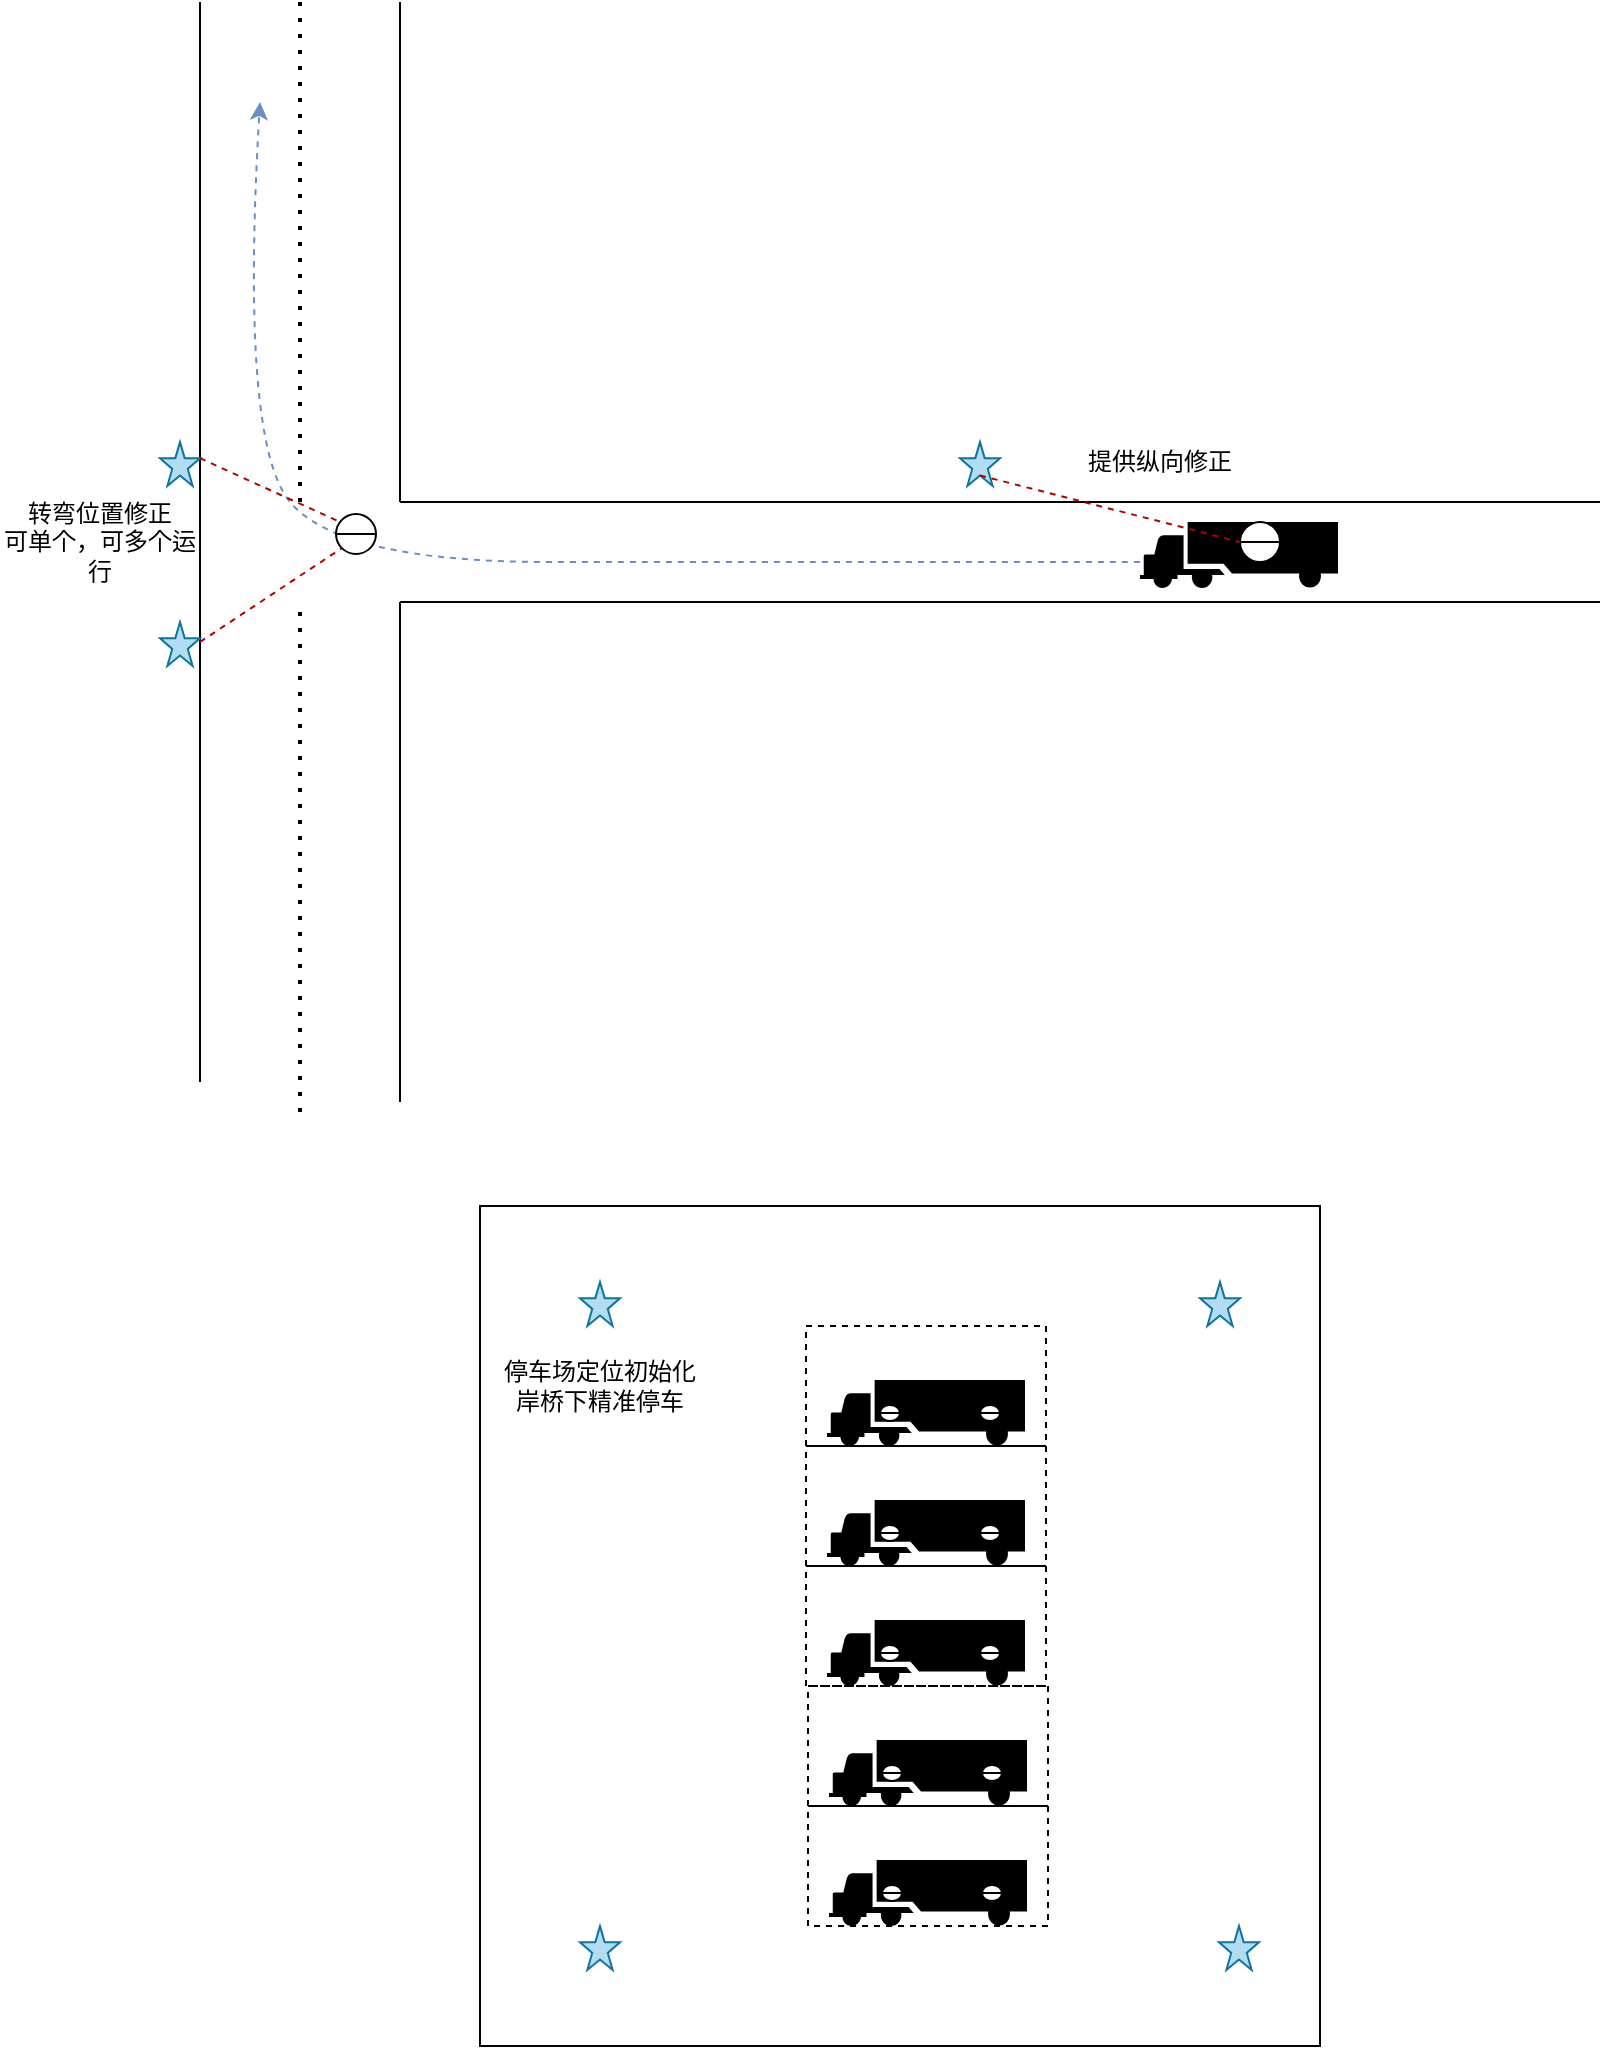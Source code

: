 <mxfile version="13.6.2" type="github">
  <diagram id="HZ2btel0L0PJrFDWXvJT" name="Page-1">
    <mxGraphModel dx="1188" dy="642" grid="1" gridSize="10" guides="1" tooltips="1" connect="1" arrows="1" fold="1" page="1" pageScale="1" pageWidth="827" pageHeight="1169" math="0" shadow="0">
      <root>
        <mxCell id="0" />
        <mxCell id="1" parent="0" />
        <mxCell id="HF_GWmNbyI7-O5OsoXKc-2" value="" style="shape=mxgraph.signs.transportation.truck_4;html=1;pointerEvents=1;fillColor=#000000;strokeColor=none;verticalLabelPosition=bottom;verticalAlign=top;align=center;" vertex="1" parent="1">
          <mxGeometry x="580" y="330" width="99" height="33" as="geometry" />
        </mxCell>
        <mxCell id="HF_GWmNbyI7-O5OsoXKc-3" value="" style="endArrow=none;html=1;" edge="1" parent="1">
          <mxGeometry width="50" height="50" relative="1" as="geometry">
            <mxPoint x="210" y="320" as="sourcePoint" />
            <mxPoint x="810" y="320" as="targetPoint" />
          </mxGeometry>
        </mxCell>
        <mxCell id="HF_GWmNbyI7-O5OsoXKc-4" value="" style="endArrow=none;html=1;" edge="1" parent="1">
          <mxGeometry width="50" height="50" relative="1" as="geometry">
            <mxPoint x="210" y="370" as="sourcePoint" />
            <mxPoint x="810" y="370" as="targetPoint" />
          </mxGeometry>
        </mxCell>
        <mxCell id="HF_GWmNbyI7-O5OsoXKc-5" value="" style="endArrow=none;html=1;" edge="1" parent="1">
          <mxGeometry width="50" height="50" relative="1" as="geometry">
            <mxPoint x="210" y="320" as="sourcePoint" />
            <mxPoint x="210" y="70" as="targetPoint" />
          </mxGeometry>
        </mxCell>
        <mxCell id="HF_GWmNbyI7-O5OsoXKc-6" value="" style="endArrow=none;html=1;" edge="1" parent="1">
          <mxGeometry width="50" height="50" relative="1" as="geometry">
            <mxPoint x="210" y="620" as="sourcePoint" />
            <mxPoint x="210" y="370" as="targetPoint" />
          </mxGeometry>
        </mxCell>
        <mxCell id="HF_GWmNbyI7-O5OsoXKc-7" value="" style="endArrow=none;dashed=1;html=1;dashPattern=1 3;strokeWidth=2;" edge="1" parent="1">
          <mxGeometry width="50" height="50" relative="1" as="geometry">
            <mxPoint x="160" y="320" as="sourcePoint" />
            <mxPoint x="160" y="70" as="targetPoint" />
          </mxGeometry>
        </mxCell>
        <mxCell id="HF_GWmNbyI7-O5OsoXKc-8" value="" style="endArrow=none;dashed=1;html=1;dashPattern=1 3;strokeWidth=2;" edge="1" parent="1">
          <mxGeometry width="50" height="50" relative="1" as="geometry">
            <mxPoint x="160" y="625" as="sourcePoint" />
            <mxPoint x="160" y="375" as="targetPoint" />
          </mxGeometry>
        </mxCell>
        <mxCell id="HF_GWmNbyI7-O5OsoXKc-9" value="" style="endArrow=none;html=1;" edge="1" parent="1">
          <mxGeometry width="50" height="50" relative="1" as="geometry">
            <mxPoint x="110" y="610" as="sourcePoint" />
            <mxPoint x="110" y="70" as="targetPoint" />
          </mxGeometry>
        </mxCell>
        <mxCell id="HF_GWmNbyI7-O5OsoXKc-13" value="" style="curved=1;endArrow=classic;html=1;dashed=1;fillColor=#dae8fc;strokeColor=#6c8ebf;" edge="1" parent="1">
          <mxGeometry width="50" height="50" relative="1" as="geometry">
            <mxPoint x="580" y="350" as="sourcePoint" />
            <mxPoint x="140" y="120" as="targetPoint" />
            <Array as="points">
              <mxPoint x="390" y="350" />
              <mxPoint x="180" y="350" />
              <mxPoint x="130" y="290" />
            </Array>
          </mxGeometry>
        </mxCell>
        <mxCell id="HF_GWmNbyI7-O5OsoXKc-14" value="" style="verticalLabelPosition=bottom;verticalAlign=top;html=1;shape=mxgraph.basic.star;fillColor=#b1ddf0;strokeColor=#10739e;" vertex="1" parent="1">
          <mxGeometry x="490" y="290" width="20" height="22" as="geometry" />
        </mxCell>
        <mxCell id="HF_GWmNbyI7-O5OsoXKc-19" value="" style="shape=lineEllipse;perimeter=ellipsePerimeter;whiteSpace=wrap;html=1;backgroundOutline=1;" vertex="1" parent="1">
          <mxGeometry x="630" y="330" width="20" height="20" as="geometry" />
        </mxCell>
        <mxCell id="HF_GWmNbyI7-O5OsoXKc-20" value="" style="verticalLabelPosition=bottom;verticalAlign=top;html=1;shape=mxgraph.basic.star;fillColor=#b1ddf0;strokeColor=#10739e;" vertex="1" parent="1">
          <mxGeometry x="90" y="290" width="20" height="22" as="geometry" />
        </mxCell>
        <mxCell id="HF_GWmNbyI7-O5OsoXKc-21" value="" style="verticalLabelPosition=bottom;verticalAlign=top;html=1;shape=mxgraph.basic.star;fillColor=#b1ddf0;strokeColor=#10739e;" vertex="1" parent="1">
          <mxGeometry x="90" y="380" width="20" height="22" as="geometry" />
        </mxCell>
        <mxCell id="HF_GWmNbyI7-O5OsoXKc-24" value="" style="endArrow=none;dashed=1;html=1;entryX=0;entryY=0.5;entryDx=0;entryDy=0;exitX=0.5;exitY=0.76;exitDx=0;exitDy=0;exitPerimeter=0;fillColor=#e51400;strokeColor=#B20000;" edge="1" parent="1" source="HF_GWmNbyI7-O5OsoXKc-14" target="HF_GWmNbyI7-O5OsoXKc-19">
          <mxGeometry width="50" height="50" relative="1" as="geometry">
            <mxPoint x="520" y="312" as="sourcePoint" />
            <mxPoint x="570" y="262" as="targetPoint" />
          </mxGeometry>
        </mxCell>
        <mxCell id="HF_GWmNbyI7-O5OsoXKc-26" value="提供纵向修正" style="text;html=1;strokeColor=none;fillColor=none;align=center;verticalAlign=middle;whiteSpace=wrap;rounded=0;" vertex="1" parent="1">
          <mxGeometry x="550" y="290" width="80" height="20" as="geometry" />
        </mxCell>
        <mxCell id="HF_GWmNbyI7-O5OsoXKc-27" value="转弯位置修正&lt;br&gt;可单个，可多个运行" style="text;html=1;strokeColor=none;fillColor=none;align=center;verticalAlign=middle;whiteSpace=wrap;rounded=0;" vertex="1" parent="1">
          <mxGeometry x="10" y="330" width="100" height="20" as="geometry" />
        </mxCell>
        <mxCell id="HF_GWmNbyI7-O5OsoXKc-29" value="" style="shape=lineEllipse;perimeter=ellipsePerimeter;whiteSpace=wrap;html=1;backgroundOutline=1;" vertex="1" parent="1">
          <mxGeometry x="178" y="326" width="20" height="20" as="geometry" />
        </mxCell>
        <mxCell id="HF_GWmNbyI7-O5OsoXKc-31" value="" style="endArrow=none;dashed=1;html=1;exitX=1;exitY=0.367;exitDx=0;exitDy=0;exitPerimeter=0;fillColor=#e51400;strokeColor=#B20000;" edge="1" parent="1" source="HF_GWmNbyI7-O5OsoXKc-20">
          <mxGeometry width="50" height="50" relative="1" as="geometry">
            <mxPoint x="110" y="310" as="sourcePoint" />
            <mxPoint x="180" y="330" as="targetPoint" />
          </mxGeometry>
        </mxCell>
        <mxCell id="HF_GWmNbyI7-O5OsoXKc-32" value="" style="endArrow=none;dashed=1;html=1;exitX=0.5;exitY=0.76;exitDx=0;exitDy=0;exitPerimeter=0;fillColor=#e51400;strokeColor=#B20000;entryX=0;entryY=1;entryDx=0;entryDy=0;" edge="1" parent="1" target="HF_GWmNbyI7-O5OsoXKc-29">
          <mxGeometry width="50" height="50" relative="1" as="geometry">
            <mxPoint x="110" y="390" as="sourcePoint" />
            <mxPoint x="180" y="410" as="targetPoint" />
          </mxGeometry>
        </mxCell>
        <mxCell id="HF_GWmNbyI7-O5OsoXKc-33" value="" style="shape=mxgraph.signs.transportation.truck_4;html=1;pointerEvents=1;fillColor=#000000;strokeColor=none;verticalLabelPosition=bottom;verticalAlign=top;align=center;" vertex="1" parent="1">
          <mxGeometry x="423.5" y="759" width="99" height="33" as="geometry" />
        </mxCell>
        <mxCell id="HF_GWmNbyI7-O5OsoXKc-34" value="" style="verticalLabelPosition=bottom;verticalAlign=top;html=1;shape=mxgraph.basic.star;fillColor=#b1ddf0;strokeColor=#10739e;" vertex="1" parent="1">
          <mxGeometry x="300" y="710" width="20" height="22" as="geometry" />
        </mxCell>
        <mxCell id="HF_GWmNbyI7-O5OsoXKc-35" value="" style="verticalLabelPosition=bottom;verticalAlign=top;html=1;shape=mxgraph.basic.star;fillColor=#b1ddf0;strokeColor=#10739e;" vertex="1" parent="1">
          <mxGeometry x="300" y="1032" width="20" height="22" as="geometry" />
        </mxCell>
        <mxCell id="HF_GWmNbyI7-O5OsoXKc-36" value="" style="verticalLabelPosition=bottom;verticalAlign=top;html=1;shape=mxgraph.basic.star;fillColor=#b1ddf0;strokeColor=#10739e;" vertex="1" parent="1">
          <mxGeometry x="619.5" y="1032" width="20" height="22" as="geometry" />
        </mxCell>
        <mxCell id="HF_GWmNbyI7-O5OsoXKc-37" value="" style="verticalLabelPosition=bottom;verticalAlign=top;html=1;shape=mxgraph.basic.star;fillColor=#b1ddf0;strokeColor=#10739e;" vertex="1" parent="1">
          <mxGeometry x="610" y="710" width="20" height="22" as="geometry" />
        </mxCell>
        <mxCell id="HF_GWmNbyI7-O5OsoXKc-40" value="" style="rounded=0;whiteSpace=wrap;html=1;fillColor=none;dashed=1;" vertex="1" parent="1">
          <mxGeometry x="413" y="732" width="120" height="60" as="geometry" />
        </mxCell>
        <mxCell id="HF_GWmNbyI7-O5OsoXKc-48" value="" style="shape=lineEllipse;perimeter=ellipsePerimeter;whiteSpace=wrap;html=1;backgroundOutline=1;" vertex="1" parent="1">
          <mxGeometry x="450" y="771.5" width="10" height="8" as="geometry" />
        </mxCell>
        <mxCell id="HF_GWmNbyI7-O5OsoXKc-49" value="" style="shape=lineEllipse;perimeter=ellipsePerimeter;whiteSpace=wrap;html=1;backgroundOutline=1;" vertex="1" parent="1">
          <mxGeometry x="500" y="771.5" width="10" height="8" as="geometry" />
        </mxCell>
        <mxCell id="HF_GWmNbyI7-O5OsoXKc-52" value="" style="shape=mxgraph.signs.transportation.truck_4;html=1;pointerEvents=1;fillColor=#000000;strokeColor=none;verticalLabelPosition=bottom;verticalAlign=top;align=center;" vertex="1" parent="1">
          <mxGeometry x="423.5" y="819" width="99" height="33" as="geometry" />
        </mxCell>
        <mxCell id="HF_GWmNbyI7-O5OsoXKc-53" value="" style="rounded=0;whiteSpace=wrap;html=1;fillColor=none;dashed=1;" vertex="1" parent="1">
          <mxGeometry x="413" y="792" width="120" height="60" as="geometry" />
        </mxCell>
        <mxCell id="HF_GWmNbyI7-O5OsoXKc-54" value="" style="shape=lineEllipse;perimeter=ellipsePerimeter;whiteSpace=wrap;html=1;backgroundOutline=1;" vertex="1" parent="1">
          <mxGeometry x="450" y="831.5" width="10" height="8" as="geometry" />
        </mxCell>
        <mxCell id="HF_GWmNbyI7-O5OsoXKc-55" value="" style="shape=lineEllipse;perimeter=ellipsePerimeter;whiteSpace=wrap;html=1;backgroundOutline=1;" vertex="1" parent="1">
          <mxGeometry x="500" y="831.5" width="10" height="8" as="geometry" />
        </mxCell>
        <mxCell id="HF_GWmNbyI7-O5OsoXKc-60" value="" style="shape=mxgraph.signs.transportation.truck_4;html=1;pointerEvents=1;fillColor=#000000;strokeColor=none;verticalLabelPosition=bottom;verticalAlign=top;align=center;" vertex="1" parent="1">
          <mxGeometry x="423.5" y="879" width="99" height="33" as="geometry" />
        </mxCell>
        <mxCell id="HF_GWmNbyI7-O5OsoXKc-61" value="" style="rounded=0;whiteSpace=wrap;html=1;fillColor=none;dashed=1;" vertex="1" parent="1">
          <mxGeometry x="413" y="852" width="120" height="60" as="geometry" />
        </mxCell>
        <mxCell id="HF_GWmNbyI7-O5OsoXKc-62" value="" style="shape=lineEllipse;perimeter=ellipsePerimeter;whiteSpace=wrap;html=1;backgroundOutline=1;" vertex="1" parent="1">
          <mxGeometry x="450" y="891.5" width="10" height="8" as="geometry" />
        </mxCell>
        <mxCell id="HF_GWmNbyI7-O5OsoXKc-63" value="" style="shape=lineEllipse;perimeter=ellipsePerimeter;whiteSpace=wrap;html=1;backgroundOutline=1;" vertex="1" parent="1">
          <mxGeometry x="500" y="891.5" width="10" height="8" as="geometry" />
        </mxCell>
        <mxCell id="HF_GWmNbyI7-O5OsoXKc-64" value="" style="shape=mxgraph.signs.transportation.truck_4;html=1;pointerEvents=1;fillColor=#000000;strokeColor=none;verticalLabelPosition=bottom;verticalAlign=top;align=center;" vertex="1" parent="1">
          <mxGeometry x="424.5" y="939" width="99" height="33" as="geometry" />
        </mxCell>
        <mxCell id="HF_GWmNbyI7-O5OsoXKc-65" value="" style="rounded=0;whiteSpace=wrap;html=1;fillColor=none;dashed=1;" vertex="1" parent="1">
          <mxGeometry x="414" y="912" width="120" height="60" as="geometry" />
        </mxCell>
        <mxCell id="HF_GWmNbyI7-O5OsoXKc-66" value="" style="shape=lineEllipse;perimeter=ellipsePerimeter;whiteSpace=wrap;html=1;backgroundOutline=1;" vertex="1" parent="1">
          <mxGeometry x="451" y="951.5" width="10" height="8" as="geometry" />
        </mxCell>
        <mxCell id="HF_GWmNbyI7-O5OsoXKc-67" value="" style="shape=lineEllipse;perimeter=ellipsePerimeter;whiteSpace=wrap;html=1;backgroundOutline=1;" vertex="1" parent="1">
          <mxGeometry x="501" y="951.5" width="10" height="8" as="geometry" />
        </mxCell>
        <mxCell id="HF_GWmNbyI7-O5OsoXKc-68" value="" style="shape=mxgraph.signs.transportation.truck_4;html=1;pointerEvents=1;fillColor=#000000;strokeColor=none;verticalLabelPosition=bottom;verticalAlign=top;align=center;" vertex="1" parent="1">
          <mxGeometry x="424.5" y="999" width="99" height="33" as="geometry" />
        </mxCell>
        <mxCell id="HF_GWmNbyI7-O5OsoXKc-69" value="" style="rounded=0;whiteSpace=wrap;html=1;fillColor=none;dashed=1;" vertex="1" parent="1">
          <mxGeometry x="414" y="972" width="120" height="60" as="geometry" />
        </mxCell>
        <mxCell id="HF_GWmNbyI7-O5OsoXKc-70" value="" style="shape=lineEllipse;perimeter=ellipsePerimeter;whiteSpace=wrap;html=1;backgroundOutline=1;" vertex="1" parent="1">
          <mxGeometry x="451" y="1011.5" width="10" height="8" as="geometry" />
        </mxCell>
        <mxCell id="HF_GWmNbyI7-O5OsoXKc-71" value="" style="shape=lineEllipse;perimeter=ellipsePerimeter;whiteSpace=wrap;html=1;backgroundOutline=1;" vertex="1" parent="1">
          <mxGeometry x="501" y="1011.5" width="10" height="8" as="geometry" />
        </mxCell>
        <mxCell id="HF_GWmNbyI7-O5OsoXKc-73" value="停车场定位初始化&lt;br&gt;岸桥下精准停车" style="text;html=1;strokeColor=none;fillColor=none;align=center;verticalAlign=middle;whiteSpace=wrap;rounded=0;" vertex="1" parent="1">
          <mxGeometry x="230" y="752" width="160" height="20" as="geometry" />
        </mxCell>
        <mxCell id="HF_GWmNbyI7-O5OsoXKc-74" value="" style="whiteSpace=wrap;html=1;aspect=fixed;fillColor=none;" vertex="1" parent="1">
          <mxGeometry x="250" y="672" width="420" height="420" as="geometry" />
        </mxCell>
      </root>
    </mxGraphModel>
  </diagram>
</mxfile>
